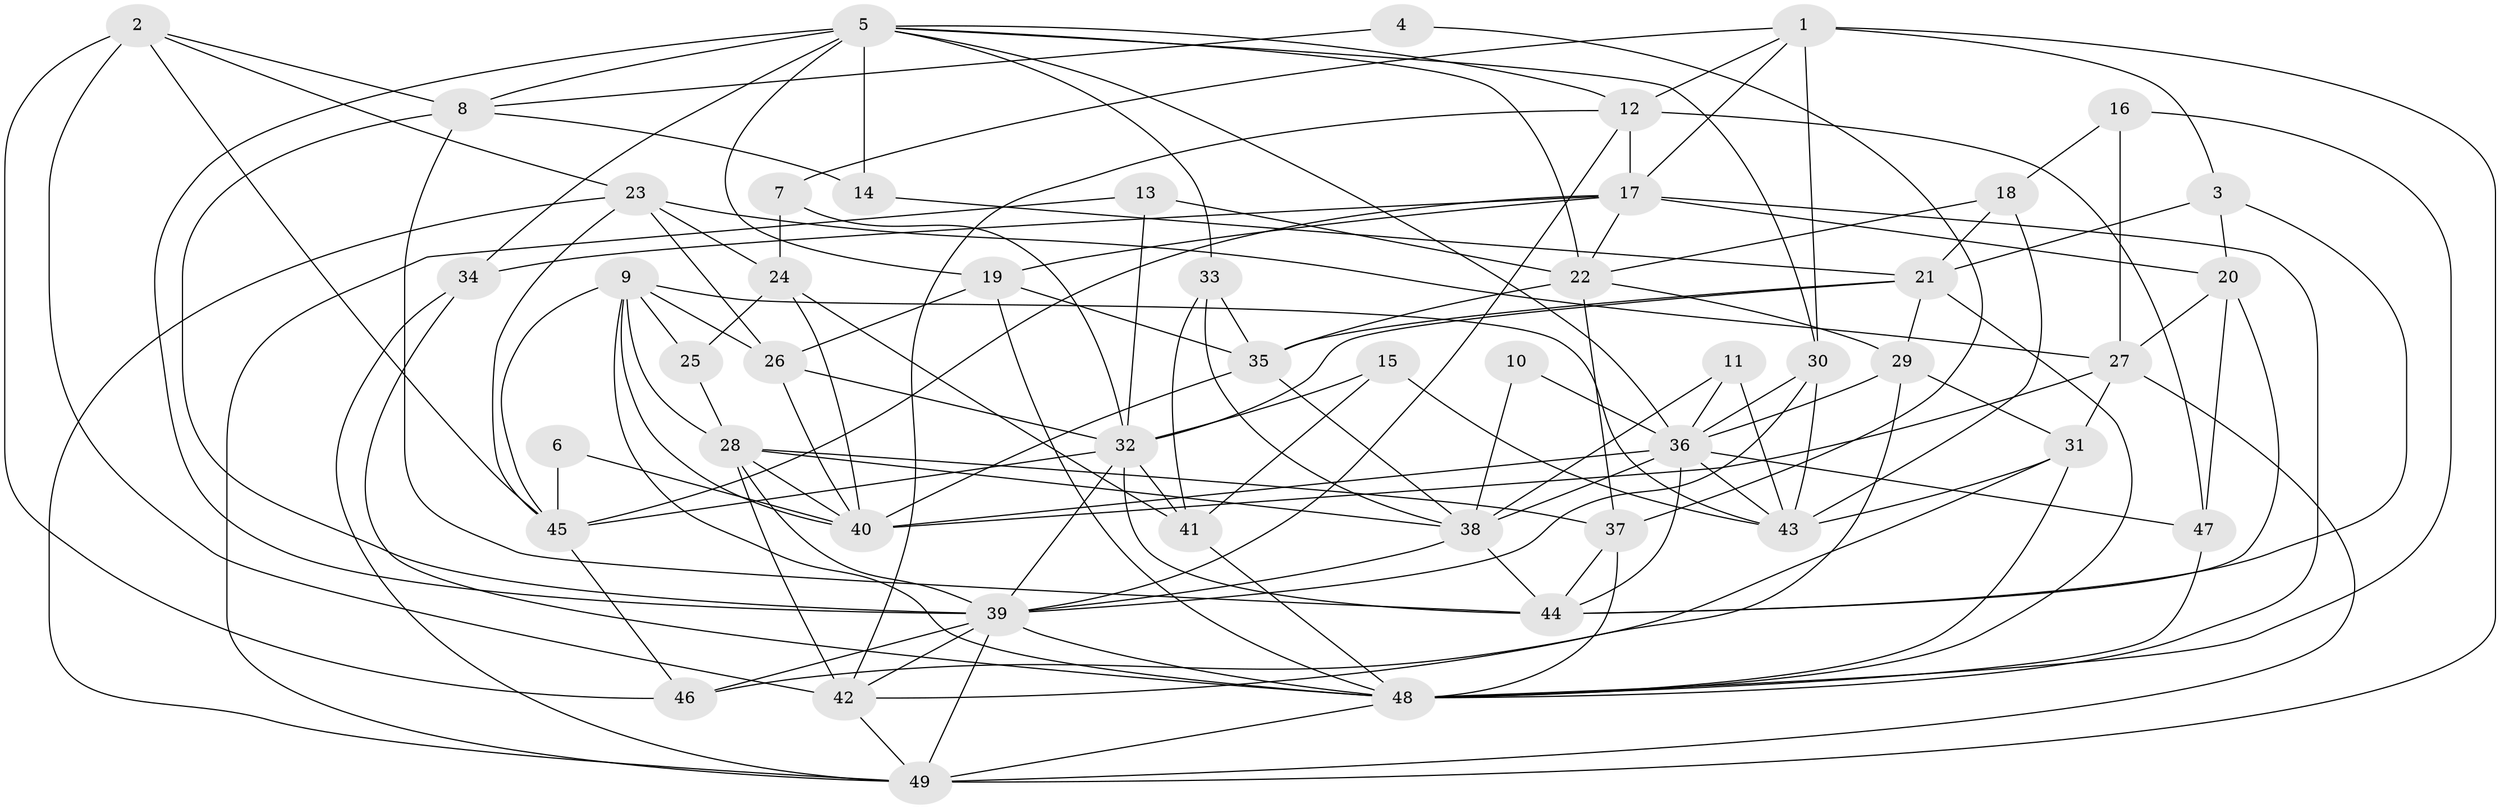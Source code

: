 // original degree distribution, {5: 0.23711340206185566, 3: 0.31958762886597936, 4: 0.20618556701030927, 2: 0.1134020618556701, 6: 0.09278350515463918, 8: 0.010309278350515464, 7: 0.010309278350515464, 9: 0.010309278350515464}
// Generated by graph-tools (version 1.1) at 2025/50/03/09/25 03:50:11]
// undirected, 49 vertices, 138 edges
graph export_dot {
graph [start="1"]
  node [color=gray90,style=filled];
  1;
  2;
  3;
  4;
  5;
  6;
  7;
  8;
  9;
  10;
  11;
  12;
  13;
  14;
  15;
  16;
  17;
  18;
  19;
  20;
  21;
  22;
  23;
  24;
  25;
  26;
  27;
  28;
  29;
  30;
  31;
  32;
  33;
  34;
  35;
  36;
  37;
  38;
  39;
  40;
  41;
  42;
  43;
  44;
  45;
  46;
  47;
  48;
  49;
  1 -- 3 [weight=1.0];
  1 -- 7 [weight=1.0];
  1 -- 12 [weight=1.0];
  1 -- 17 [weight=1.0];
  1 -- 30 [weight=1.0];
  1 -- 49 [weight=1.0];
  2 -- 8 [weight=1.0];
  2 -- 23 [weight=1.0];
  2 -- 42 [weight=1.0];
  2 -- 45 [weight=1.0];
  2 -- 46 [weight=1.0];
  3 -- 20 [weight=1.0];
  3 -- 21 [weight=1.0];
  3 -- 44 [weight=1.0];
  4 -- 8 [weight=1.0];
  4 -- 37 [weight=1.0];
  5 -- 8 [weight=1.0];
  5 -- 12 [weight=1.0];
  5 -- 14 [weight=1.0];
  5 -- 19 [weight=1.0];
  5 -- 22 [weight=1.0];
  5 -- 30 [weight=1.0];
  5 -- 33 [weight=1.0];
  5 -- 34 [weight=2.0];
  5 -- 36 [weight=1.0];
  5 -- 39 [weight=1.0];
  6 -- 40 [weight=1.0];
  6 -- 45 [weight=1.0];
  7 -- 24 [weight=1.0];
  7 -- 32 [weight=1.0];
  8 -- 14 [weight=1.0];
  8 -- 39 [weight=1.0];
  8 -- 44 [weight=1.0];
  9 -- 25 [weight=1.0];
  9 -- 26 [weight=1.0];
  9 -- 28 [weight=1.0];
  9 -- 40 [weight=1.0];
  9 -- 43 [weight=1.0];
  9 -- 45 [weight=1.0];
  9 -- 48 [weight=1.0];
  10 -- 36 [weight=1.0];
  10 -- 38 [weight=1.0];
  11 -- 36 [weight=1.0];
  11 -- 38 [weight=1.0];
  11 -- 43 [weight=1.0];
  12 -- 17 [weight=1.0];
  12 -- 39 [weight=1.0];
  12 -- 42 [weight=2.0];
  12 -- 47 [weight=1.0];
  13 -- 22 [weight=1.0];
  13 -- 32 [weight=1.0];
  13 -- 49 [weight=1.0];
  14 -- 21 [weight=1.0];
  15 -- 32 [weight=1.0];
  15 -- 41 [weight=1.0];
  15 -- 43 [weight=1.0];
  16 -- 18 [weight=1.0];
  16 -- 27 [weight=1.0];
  16 -- 48 [weight=1.0];
  17 -- 19 [weight=1.0];
  17 -- 20 [weight=1.0];
  17 -- 22 [weight=1.0];
  17 -- 34 [weight=1.0];
  17 -- 45 [weight=1.0];
  17 -- 48 [weight=1.0];
  18 -- 21 [weight=1.0];
  18 -- 22 [weight=1.0];
  18 -- 43 [weight=1.0];
  19 -- 26 [weight=1.0];
  19 -- 35 [weight=1.0];
  19 -- 48 [weight=1.0];
  20 -- 27 [weight=1.0];
  20 -- 44 [weight=1.0];
  20 -- 47 [weight=1.0];
  21 -- 29 [weight=1.0];
  21 -- 32 [weight=1.0];
  21 -- 35 [weight=1.0];
  21 -- 48 [weight=1.0];
  22 -- 29 [weight=1.0];
  22 -- 35 [weight=1.0];
  22 -- 37 [weight=1.0];
  23 -- 24 [weight=1.0];
  23 -- 26 [weight=1.0];
  23 -- 27 [weight=1.0];
  23 -- 45 [weight=1.0];
  23 -- 49 [weight=1.0];
  24 -- 25 [weight=1.0];
  24 -- 40 [weight=1.0];
  24 -- 41 [weight=1.0];
  25 -- 28 [weight=1.0];
  26 -- 32 [weight=1.0];
  26 -- 40 [weight=1.0];
  27 -- 31 [weight=1.0];
  27 -- 40 [weight=1.0];
  27 -- 49 [weight=1.0];
  28 -- 37 [weight=1.0];
  28 -- 38 [weight=1.0];
  28 -- 39 [weight=1.0];
  28 -- 40 [weight=1.0];
  28 -- 42 [weight=1.0];
  29 -- 31 [weight=1.0];
  29 -- 36 [weight=1.0];
  29 -- 42 [weight=1.0];
  30 -- 36 [weight=1.0];
  30 -- 39 [weight=1.0];
  30 -- 43 [weight=2.0];
  31 -- 43 [weight=1.0];
  31 -- 46 [weight=1.0];
  31 -- 48 [weight=1.0];
  32 -- 39 [weight=1.0];
  32 -- 41 [weight=1.0];
  32 -- 44 [weight=1.0];
  32 -- 45 [weight=1.0];
  33 -- 35 [weight=1.0];
  33 -- 38 [weight=1.0];
  33 -- 41 [weight=1.0];
  34 -- 48 [weight=1.0];
  34 -- 49 [weight=1.0];
  35 -- 38 [weight=1.0];
  35 -- 40 [weight=1.0];
  36 -- 38 [weight=1.0];
  36 -- 40 [weight=1.0];
  36 -- 43 [weight=1.0];
  36 -- 44 [weight=1.0];
  36 -- 47 [weight=1.0];
  37 -- 44 [weight=1.0];
  37 -- 48 [weight=1.0];
  38 -- 39 [weight=1.0];
  38 -- 44 [weight=1.0];
  39 -- 42 [weight=1.0];
  39 -- 46 [weight=1.0];
  39 -- 48 [weight=1.0];
  39 -- 49 [weight=1.0];
  41 -- 48 [weight=1.0];
  42 -- 49 [weight=1.0];
  45 -- 46 [weight=1.0];
  47 -- 48 [weight=1.0];
  48 -- 49 [weight=1.0];
}
